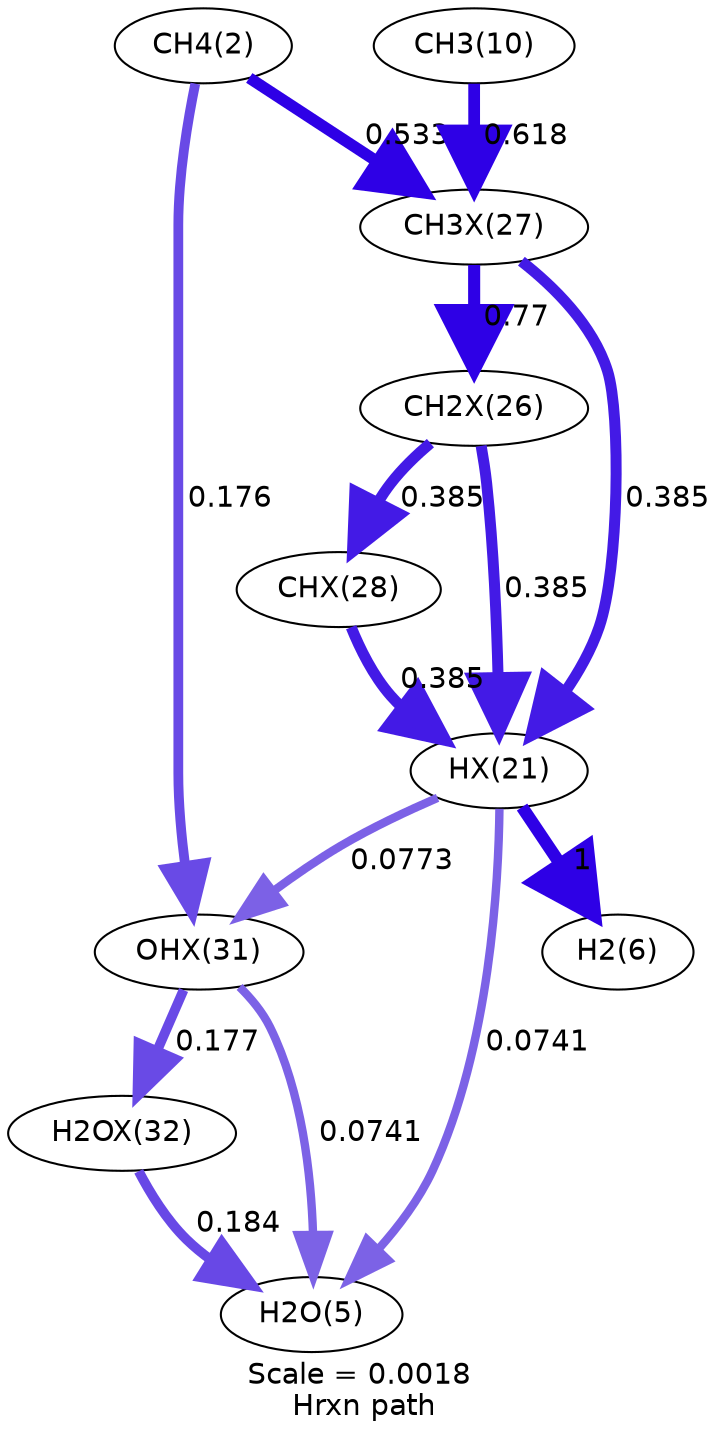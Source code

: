 digraph reaction_paths {
center=1;
s23 -> s7[fontname="Helvetica", penwidth=6, arrowsize=3, color="0.7, 1.5, 0.9"
, label=" 1"];
s29 -> s23[fontname="Helvetica", penwidth=5.28, arrowsize=2.64, color="0.7, 0.885, 0.9"
, label=" 0.385"];
s28 -> s23[fontname="Helvetica", penwidth=5.28, arrowsize=2.64, color="0.7, 0.885, 0.9"
, label=" 0.385"];
s30 -> s23[fontname="Helvetica", penwidth=5.28, arrowsize=2.64, color="0.7, 0.885, 0.9"
, label=" 0.385"];
s23 -> s33[fontname="Helvetica", penwidth=4.07, arrowsize=2.03, color="0.7, 0.577, 0.9"
, label=" 0.0773"];
s23 -> s6[fontname="Helvetica", penwidth=4.04, arrowsize=2.02, color="0.7, 0.574, 0.9"
, label=" 0.0741"];
s3 -> s29[fontname="Helvetica", penwidth=5.52, arrowsize=2.76, color="0.7, 1.03, 0.9"
, label=" 0.533"];
s3 -> s33[fontname="Helvetica", penwidth=4.69, arrowsize=2.34, color="0.7, 0.676, 0.9"
, label=" 0.176"];
s29 -> s28[fontname="Helvetica", penwidth=5.8, arrowsize=2.9, color="0.7, 1.27, 0.9"
, label=" 0.77"];
s11 -> s29[fontname="Helvetica", penwidth=5.64, arrowsize=2.82, color="0.7, 1.12, 0.9"
, label=" 0.618"];
s28 -> s30[fontname="Helvetica", penwidth=5.28, arrowsize=2.64, color="0.7, 0.885, 0.9"
, label=" 0.385"];
s33 -> s6[fontname="Helvetica", penwidth=4.04, arrowsize=2.02, color="0.7, 0.574, 0.9"
, label=" 0.0741"];
s33 -> s34[fontname="Helvetica", penwidth=4.69, arrowsize=2.35, color="0.7, 0.677, 0.9"
, label=" 0.177"];
s34 -> s6[fontname="Helvetica", penwidth=4.72, arrowsize=2.36, color="0.7, 0.684, 0.9"
, label=" 0.184"];
s3 [ fontname="Helvetica", label="CH4(2)"];
s6 [ fontname="Helvetica", label="H2O(5)"];
s7 [ fontname="Helvetica", label="H2(6)"];
s11 [ fontname="Helvetica", label="CH3(10)"];
s23 [ fontname="Helvetica", label="HX(21)"];
s28 [ fontname="Helvetica", label="CH2X(26)"];
s29 [ fontname="Helvetica", label="CH3X(27)"];
s30 [ fontname="Helvetica", label="CHX(28)"];
s33 [ fontname="Helvetica", label="OHX(31)"];
s34 [ fontname="Helvetica", label="H2OX(32)"];
 label = "Scale = 0.0018\l Hrxn path";
 fontname = "Helvetica";
}
